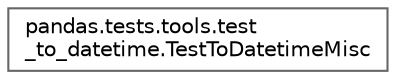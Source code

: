 digraph "Graphical Class Hierarchy"
{
 // LATEX_PDF_SIZE
  bgcolor="transparent";
  edge [fontname=Helvetica,fontsize=10,labelfontname=Helvetica,labelfontsize=10];
  node [fontname=Helvetica,fontsize=10,shape=box,height=0.2,width=0.4];
  rankdir="LR";
  Node0 [id="Node000000",label="pandas.tests.tools.test\l_to_datetime.TestToDatetimeMisc",height=0.2,width=0.4,color="grey40", fillcolor="white", style="filled",URL="$d4/d31/classpandas_1_1tests_1_1tools_1_1test__to__datetime_1_1TestToDatetimeMisc.html",tooltip=" "];
}
